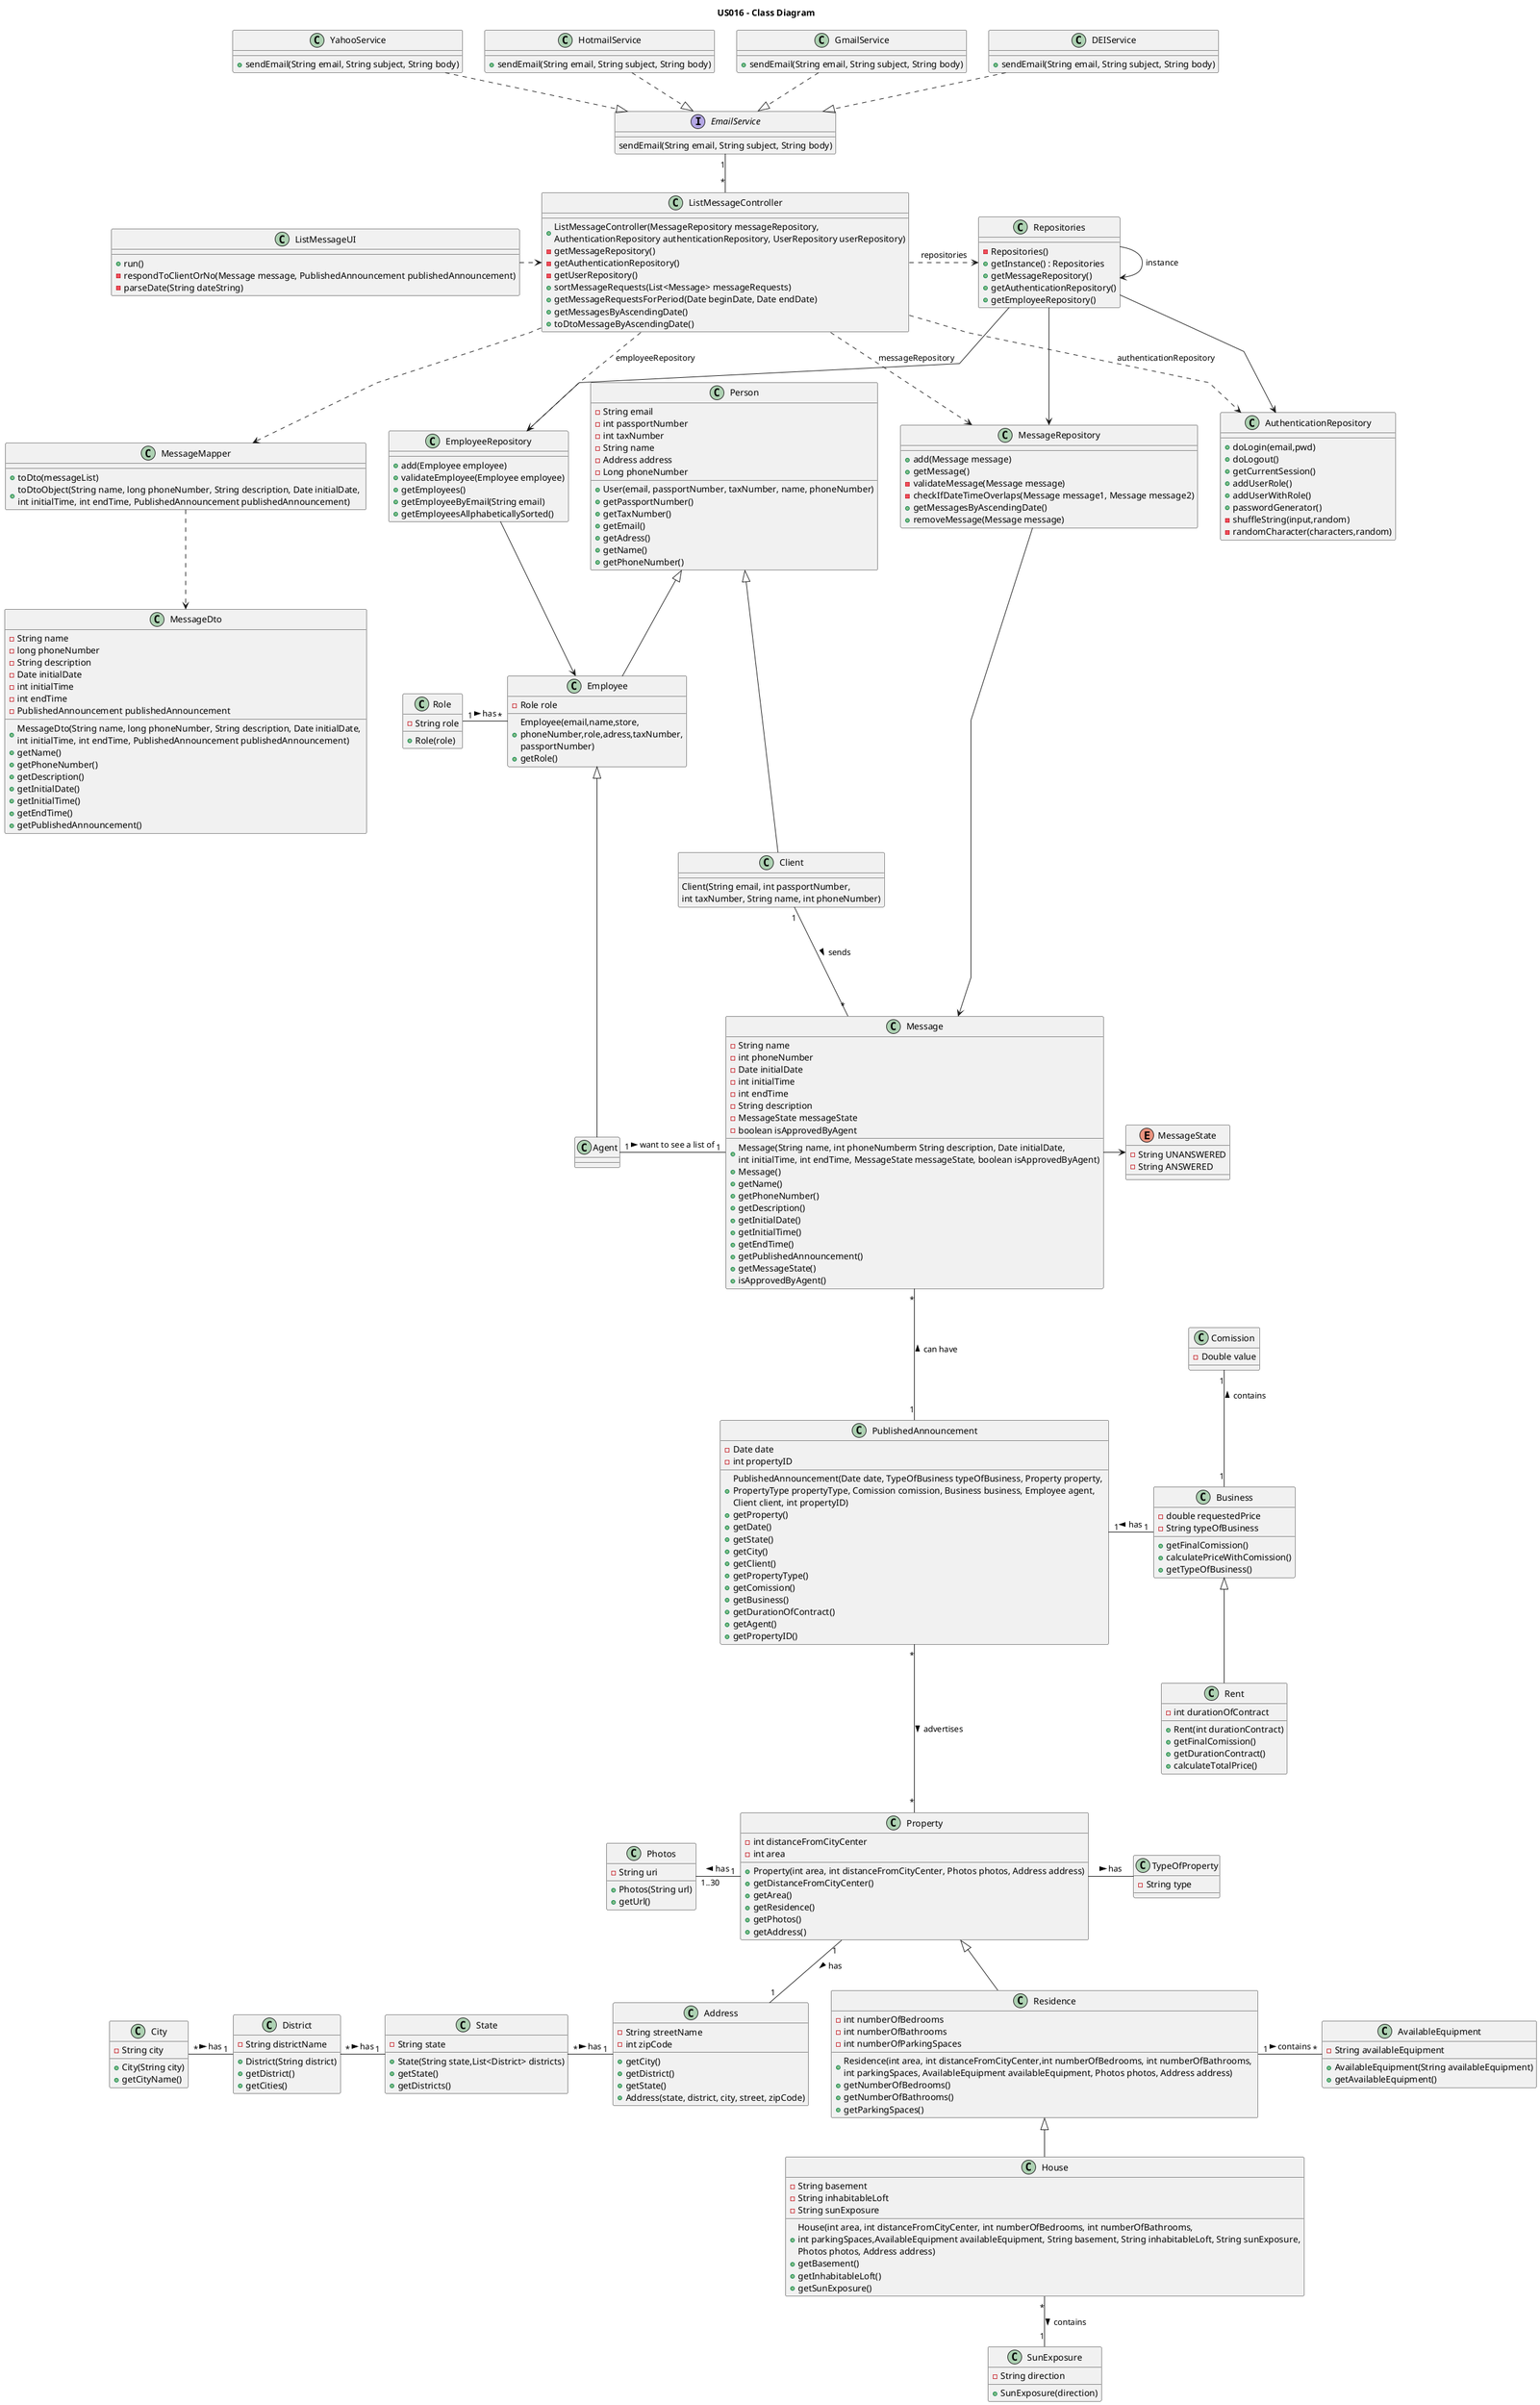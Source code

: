 @startuml

title US016 - Class Diagram

skinparam packageStyle rectangle
skinparam shadowing false
skinparam linetype polyline

class ListMessageUI {
    + run()
    - respondToClientOrNo(Message message, PublishedAnnouncement publishedAnnouncement)
    - parseDate(String dateString)
}

class ListMessageController {
    + ListMessageController(MessageRepository messageRepository, \nAuthenticationRepository authenticationRepository, UserRepository userRepository)
    - getMessageRepository()
    - getAuthenticationRepository()
    - getUserRepository()
    + sortMessageRequests(List<Message> messageRequests)
    + getMessageRequestsForPeriod(Date beginDate, Date endDate)
    + getMessagesByAscendingDate()
    + toDtoMessageByAscendingDate()
}

class Repositories {
    - Repositories()
    + getInstance() : Repositories
    + getMessageRepository()
    + getAuthenticationRepository()
    + getEmployeeRepository()
}

class MessageRepository {
    + add(Message message)
    + getMessage()
    - validateMessage(Message message)
    - checkIfDateTimeOverlaps(Message message1, Message message2)
    + getMessagesByAscendingDate()
    + removeMessage(Message message)
}

class Message {
    - String name
    - int phoneNumber
    - Date initialDate
    - int initialTime
    - int endTime
    - String description
    - MessageState messageState
    - boolean isApprovedByAgent

    + Message(String name, int phoneNumberm String description, Date initialDate, \nint initialTime, int endTime, MessageState messageState, boolean isApprovedByAgent)
    + Message()
    + getName()
    + getPhoneNumber()
    + getDescription()
    + getInitialDate()
    + getInitialTime()
    + getEndTime()
    + getPublishedAnnouncement()
    + getMessageState()
    + isApprovedByAgent()
}

class AuthenticationRepository {
    + doLogin(email,pwd)
    + doLogout()
    + getCurrentSession()
    + addUserRole()
    + addUserWithRole()
    + passwordGenerator()
    - shuffleString(input,random)
    - randomCharacter(characters,random)
}

class EmployeeRepository {
    + add(Employee employee)
    + validateEmployee(Employee employee)
    + getEmployees()
    + getEmployeeByEmail(String email)
    + getEmployeesAllphabeticallySorted()
}

class Person {
    - String email
    - int passportNumber
    - int taxNumber
    - String name
    - Address address
    - Long phoneNumber

    + User(email, passportNumber, taxNumber, name, phoneNumber)
    + getPassportNumber()
    + getTaxNumber()
    + getEmail()
    + getAdress()
    + getName()
    + getPhoneNumber()
}

class Agent {

}

class Residence {
    - int numberOfBedrooms
    - int numberOfBathrooms
    - int numberOfParkingSpaces

    + Residence(int area, int distanceFromCityCenter,int numberOfBedrooms, int numberOfBathrooms, \nint parkingSpaces, AvailableEquipment availableEquipment, Photos photos, Address address)
    + getNumberOfBedrooms()
    + getNumberOfBathrooms()
    + getParkingSpaces()
}

class House {
    - String basement
    - String inhabitableLoft
    - String sunExposure

    + House(int area, int distanceFromCityCenter, int numberOfBedrooms, int numberOfBathrooms, \nint parkingSpaces,AvailableEquipment availableEquipment, String basement, String inhabitableLoft, String sunExposure,\nPhotos photos, Address address)
    + getBasement()
    + getInhabitableLoft()
    + getSunExposure()
}

class SunExposure {
    - String direction

    + SunExposure(direction)
}

class AvailableEquipment {
    - String availableEquipment

    + AvailableEquipment(String availableEquipment)
    + getAvailableEquipment()
}

class Address{
    - String streetName
    - int zipCode
    + getCity()
    + getDistrict()
    + getState()
    + Address(state, district, city, street, zipCode)
}

class District {
    - String districtName

    + District(String district)
    + getDistrict()
    + getCities()
}

class City{
    - String city

    + City(String city)
    + getCityName()
}

class State{
    - String state

    + State(String state,List<District> districts)
    + getState()
    + getDistricts()
}

class Photos {
    - String uri

    + Photos(String url)
    + getUrl()
}

class Property {
    - int distanceFromCityCenter
    - int area

    + Property(int area, int distanceFromCityCenter, Photos photos, Address address)
    + getDistanceFromCityCenter()
    + getArea()
    + getResidence()
    + getPhotos()
    + getAddress()
}

class Rent {
    - int durationOfContract

    + Rent(int durationContract)
    + getFinalComission()
    + getDurationContract()
    + calculateTotalPrice()
}

class PublishedAnnouncement {
    - Date date
    - int propertyID

    + PublishedAnnouncement(Date date, TypeOfBusiness typeOfBusiness, Property property, \nPropertyType propertyType, Comission comission, Business business, Employee agent, \nClient client, int propertyID)
    + getProperty()
    + getDate()
    + getState()
    + getCity()
    + getClient()
    + getPropertyType()
    + getComission()
    + getBusiness()
    + getDurationOfContract()
    + getAgent()
    + getPropertyID()
}

class Employee {
    - Role role

    + Employee(email,name,store,\nphoneNumber,role,adress,taxNumber,\npassportNumber)
    + getRole()
}

class Business {
    - double requestedPrice
    - String typeOfBusiness

    + getFinalComission()
    + calculatePriceWithComission()
    + getTypeOfBusiness()
}

class Role {
    - String role
    + Role(role)
}

class MessageMapper {
    + toDto(messageList)
    + toDtoObject(String name, long phoneNumber, String description, Date initialDate, \nint initialTime, int endTime, PublishedAnnouncement publishedAnnouncement)
}

class MessageDto {
    - String name
    - long phoneNumber
    - String description
    - Date initialDate
    - int initialTime
    - int endTime
    - PublishedAnnouncement publishedAnnouncement

    + MessageDto(String name, long phoneNumber, String description, Date initialDate, \nint initialTime, int endTime, PublishedAnnouncement publishedAnnouncement)
    + getName()
    + getPhoneNumber()
    + getDescription()
    + getInitialDate()
    + getInitialTime()
    + getEndTime()
    + getPublishedAnnouncement()
}

class Client {
    Client(String email, int passportNumber, \nint taxNumber, String name, int phoneNumber)
}

interface EmailService {
    sendEmail(String email, String subject, String body)
}

class DEIService {
    + sendEmail(String email, String subject, String body)
}

class GmailService {
    + sendEmail(String email, String subject, String body)
}

class HotmailService {
    + sendEmail(String email, String subject, String body)
}

class YahooService {
    + sendEmail(String email, String subject, String body)
}

'class EmailNotificationAdapter {
'    + sendEmail(String email, String subject, String body)
'    + isValidEmailDomain(String email)
'    ~ isValidEmailDomain(String email)
'    + removeBookingRequest(Message message)
'    - getMessageRepository()
'}

class TypeOfProperty {
    - String type
}

class Comission {
    - Double value
}

enum MessageState {
    - String UNANSWERED
    - String ANSWERED
}

ListMessageUI .> ListMessageController

ListMessageController .> Repositories : repositories
ListMessageController ..> AuthenticationRepository : authenticationRepository
ListMessageController ..> MessageRepository : messageRepository
ListMessageController ..> EmployeeRepository : employeeRepository
ListMessageController ..> MessageMapper
ListMessageController "*" -up- "1" EmailService

EmailService <|..up DEIService
EmailService <|..up GmailService
EmailService <|..up HotmailService
EmailService <|..up YahooService

Repositories --> Repositories : instance
Repositories --> AuthenticationRepository
Repositories --> MessageRepository
Repositories --> EmployeeRepository

MessageMapper ..> MessageDto

MessageRepository --> Message

EmployeeRepository --> Employee

Person <|-- Employee
Person <|-- Client

Employee <|---- Agent
Employee "*" -left- "1" Role : has <

Message "*" -left- "1" Client : sends <
Message "1" -left- "1" Agent : want to see a list of <
Message "*" --- "1" PublishedAnnouncement : can have <
Message -right-> MessageState

PublishedAnnouncement "1" -right- "1" Business : has <
PublishedAnnouncement "*" --- "*" Property : advertises >

Property "1" -left- "1..30" Photos : has >
Property <|-- Residence
Property "1" -- "1" Address : has >
Property -right- TypeOfProperty : has >


Address "1" -left- "*" State : has <
State "1" -left- "*" District : has <
District "1" -left- "*" City : has <

Residence <|-- House
Residence "1" -right- "*" AvailableEquipment : contains >

House "*" -- "1" SunExposure : contains >

Business <|-- Rent
Business "1" -up- "1" Comission : contains >





@enduml